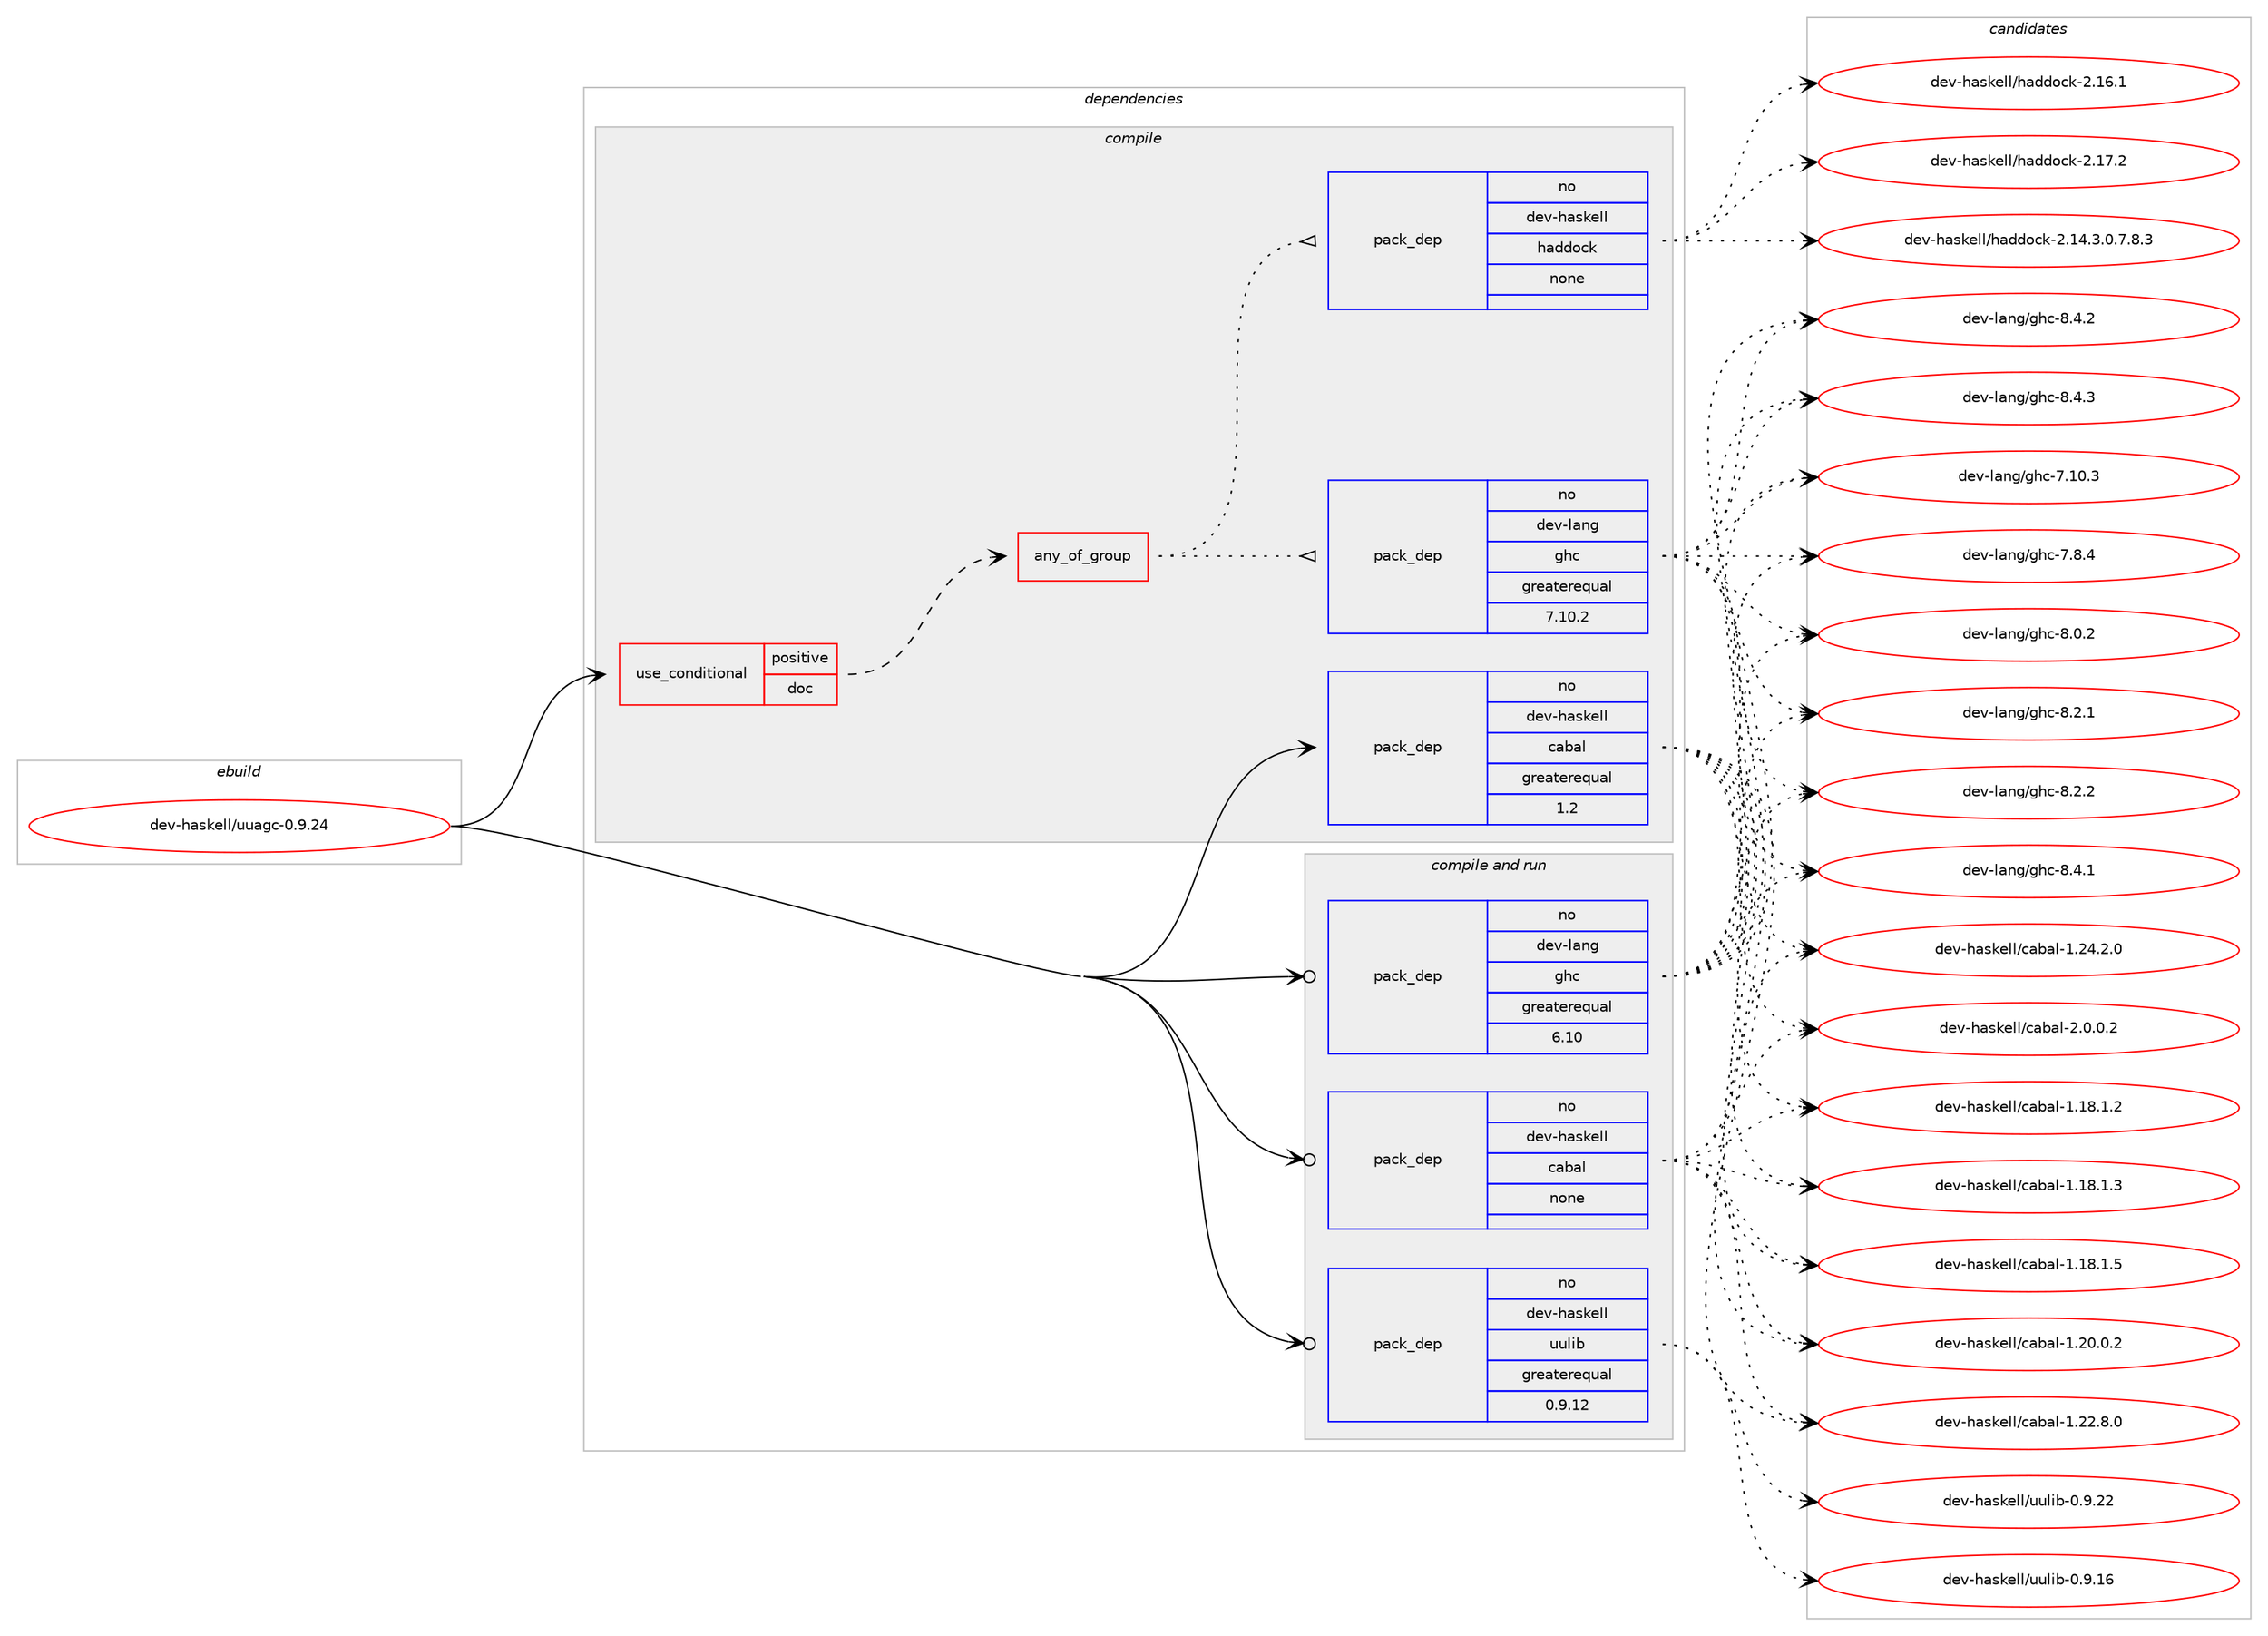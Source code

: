 digraph prolog {

# *************
# Graph options
# *************

newrank=true;
concentrate=true;
compound=true;
graph [rankdir=LR,fontname=Helvetica,fontsize=10,ranksep=1.5];#, ranksep=2.5, nodesep=0.2];
edge  [arrowhead=vee];
node  [fontname=Helvetica,fontsize=10];

# **********
# The ebuild
# **********

subgraph cluster_leftcol {
color=gray;
rank=same;
label=<<i>ebuild</i>>;
id [label="dev-haskell/uuagc-0.9.24", color=red, width=4, href="../dev-haskell/uuagc-0.9.24.svg"];
}

# ****************
# The dependencies
# ****************

subgraph cluster_midcol {
color=gray;
label=<<i>dependencies</i>>;
subgraph cluster_compile {
fillcolor="#eeeeee";
style=filled;
label=<<i>compile</i>>;
subgraph cond361925 {
dependency1346805 [label=<<TABLE BORDER="0" CELLBORDER="1" CELLSPACING="0" CELLPADDING="4"><TR><TD ROWSPAN="3" CELLPADDING="10">use_conditional</TD></TR><TR><TD>positive</TD></TR><TR><TD>doc</TD></TR></TABLE>>, shape=none, color=red];
subgraph any21727 {
dependency1346806 [label=<<TABLE BORDER="0" CELLBORDER="1" CELLSPACING="0" CELLPADDING="4"><TR><TD CELLPADDING="10">any_of_group</TD></TR></TABLE>>, shape=none, color=red];subgraph pack962601 {
dependency1346807 [label=<<TABLE BORDER="0" CELLBORDER="1" CELLSPACING="0" CELLPADDING="4" WIDTH="220"><TR><TD ROWSPAN="6" CELLPADDING="30">pack_dep</TD></TR><TR><TD WIDTH="110">no</TD></TR><TR><TD>dev-haskell</TD></TR><TR><TD>haddock</TD></TR><TR><TD>none</TD></TR><TR><TD></TD></TR></TABLE>>, shape=none, color=blue];
}
dependency1346806:e -> dependency1346807:w [weight=20,style="dotted",arrowhead="oinv"];
subgraph pack962602 {
dependency1346808 [label=<<TABLE BORDER="0" CELLBORDER="1" CELLSPACING="0" CELLPADDING="4" WIDTH="220"><TR><TD ROWSPAN="6" CELLPADDING="30">pack_dep</TD></TR><TR><TD WIDTH="110">no</TD></TR><TR><TD>dev-lang</TD></TR><TR><TD>ghc</TD></TR><TR><TD>greaterequal</TD></TR><TR><TD>7.10.2</TD></TR></TABLE>>, shape=none, color=blue];
}
dependency1346806:e -> dependency1346808:w [weight=20,style="dotted",arrowhead="oinv"];
}
dependency1346805:e -> dependency1346806:w [weight=20,style="dashed",arrowhead="vee"];
}
id:e -> dependency1346805:w [weight=20,style="solid",arrowhead="vee"];
subgraph pack962603 {
dependency1346809 [label=<<TABLE BORDER="0" CELLBORDER="1" CELLSPACING="0" CELLPADDING="4" WIDTH="220"><TR><TD ROWSPAN="6" CELLPADDING="30">pack_dep</TD></TR><TR><TD WIDTH="110">no</TD></TR><TR><TD>dev-haskell</TD></TR><TR><TD>cabal</TD></TR><TR><TD>greaterequal</TD></TR><TR><TD>1.2</TD></TR></TABLE>>, shape=none, color=blue];
}
id:e -> dependency1346809:w [weight=20,style="solid",arrowhead="vee"];
}
subgraph cluster_compileandrun {
fillcolor="#eeeeee";
style=filled;
label=<<i>compile and run</i>>;
subgraph pack962604 {
dependency1346810 [label=<<TABLE BORDER="0" CELLBORDER="1" CELLSPACING="0" CELLPADDING="4" WIDTH="220"><TR><TD ROWSPAN="6" CELLPADDING="30">pack_dep</TD></TR><TR><TD WIDTH="110">no</TD></TR><TR><TD>dev-haskell</TD></TR><TR><TD>cabal</TD></TR><TR><TD>none</TD></TR><TR><TD></TD></TR></TABLE>>, shape=none, color=blue];
}
id:e -> dependency1346810:w [weight=20,style="solid",arrowhead="odotvee"];
subgraph pack962605 {
dependency1346811 [label=<<TABLE BORDER="0" CELLBORDER="1" CELLSPACING="0" CELLPADDING="4" WIDTH="220"><TR><TD ROWSPAN="6" CELLPADDING="30">pack_dep</TD></TR><TR><TD WIDTH="110">no</TD></TR><TR><TD>dev-haskell</TD></TR><TR><TD>uulib</TD></TR><TR><TD>greaterequal</TD></TR><TR><TD>0.9.12</TD></TR></TABLE>>, shape=none, color=blue];
}
id:e -> dependency1346811:w [weight=20,style="solid",arrowhead="odotvee"];
subgraph pack962606 {
dependency1346812 [label=<<TABLE BORDER="0" CELLBORDER="1" CELLSPACING="0" CELLPADDING="4" WIDTH="220"><TR><TD ROWSPAN="6" CELLPADDING="30">pack_dep</TD></TR><TR><TD WIDTH="110">no</TD></TR><TR><TD>dev-lang</TD></TR><TR><TD>ghc</TD></TR><TR><TD>greaterequal</TD></TR><TR><TD>6.10</TD></TR></TABLE>>, shape=none, color=blue];
}
id:e -> dependency1346812:w [weight=20,style="solid",arrowhead="odotvee"];
}
subgraph cluster_run {
fillcolor="#eeeeee";
style=filled;
label=<<i>run</i>>;
}
}

# **************
# The candidates
# **************

subgraph cluster_choices {
rank=same;
color=gray;
label=<<i>candidates</i>>;

subgraph choice962601 {
color=black;
nodesep=1;
choice1001011184510497115107101108108471049710010011199107455046495246514648465546564651 [label="dev-haskell/haddock-2.14.3.0.7.8.3", color=red, width=4,href="../dev-haskell/haddock-2.14.3.0.7.8.3.svg"];
choice100101118451049711510710110810847104971001001119910745504649544649 [label="dev-haskell/haddock-2.16.1", color=red, width=4,href="../dev-haskell/haddock-2.16.1.svg"];
choice100101118451049711510710110810847104971001001119910745504649554650 [label="dev-haskell/haddock-2.17.2", color=red, width=4,href="../dev-haskell/haddock-2.17.2.svg"];
dependency1346807:e -> choice1001011184510497115107101108108471049710010011199107455046495246514648465546564651:w [style=dotted,weight="100"];
dependency1346807:e -> choice100101118451049711510710110810847104971001001119910745504649544649:w [style=dotted,weight="100"];
dependency1346807:e -> choice100101118451049711510710110810847104971001001119910745504649554650:w [style=dotted,weight="100"];
}
subgraph choice962602 {
color=black;
nodesep=1;
choice1001011184510897110103471031049945554649484651 [label="dev-lang/ghc-7.10.3", color=red, width=4,href="../dev-lang/ghc-7.10.3.svg"];
choice10010111845108971101034710310499455546564652 [label="dev-lang/ghc-7.8.4", color=red, width=4,href="../dev-lang/ghc-7.8.4.svg"];
choice10010111845108971101034710310499455646484650 [label="dev-lang/ghc-8.0.2", color=red, width=4,href="../dev-lang/ghc-8.0.2.svg"];
choice10010111845108971101034710310499455646504649 [label="dev-lang/ghc-8.2.1", color=red, width=4,href="../dev-lang/ghc-8.2.1.svg"];
choice10010111845108971101034710310499455646504650 [label="dev-lang/ghc-8.2.2", color=red, width=4,href="../dev-lang/ghc-8.2.2.svg"];
choice10010111845108971101034710310499455646524649 [label="dev-lang/ghc-8.4.1", color=red, width=4,href="../dev-lang/ghc-8.4.1.svg"];
choice10010111845108971101034710310499455646524650 [label="dev-lang/ghc-8.4.2", color=red, width=4,href="../dev-lang/ghc-8.4.2.svg"];
choice10010111845108971101034710310499455646524651 [label="dev-lang/ghc-8.4.3", color=red, width=4,href="../dev-lang/ghc-8.4.3.svg"];
dependency1346808:e -> choice1001011184510897110103471031049945554649484651:w [style=dotted,weight="100"];
dependency1346808:e -> choice10010111845108971101034710310499455546564652:w [style=dotted,weight="100"];
dependency1346808:e -> choice10010111845108971101034710310499455646484650:w [style=dotted,weight="100"];
dependency1346808:e -> choice10010111845108971101034710310499455646504649:w [style=dotted,weight="100"];
dependency1346808:e -> choice10010111845108971101034710310499455646504650:w [style=dotted,weight="100"];
dependency1346808:e -> choice10010111845108971101034710310499455646524649:w [style=dotted,weight="100"];
dependency1346808:e -> choice10010111845108971101034710310499455646524650:w [style=dotted,weight="100"];
dependency1346808:e -> choice10010111845108971101034710310499455646524651:w [style=dotted,weight="100"];
}
subgraph choice962603 {
color=black;
nodesep=1;
choice10010111845104971151071011081084799979897108454946495646494650 [label="dev-haskell/cabal-1.18.1.2", color=red, width=4,href="../dev-haskell/cabal-1.18.1.2.svg"];
choice10010111845104971151071011081084799979897108454946495646494651 [label="dev-haskell/cabal-1.18.1.3", color=red, width=4,href="../dev-haskell/cabal-1.18.1.3.svg"];
choice10010111845104971151071011081084799979897108454946495646494653 [label="dev-haskell/cabal-1.18.1.5", color=red, width=4,href="../dev-haskell/cabal-1.18.1.5.svg"];
choice10010111845104971151071011081084799979897108454946504846484650 [label="dev-haskell/cabal-1.20.0.2", color=red, width=4,href="../dev-haskell/cabal-1.20.0.2.svg"];
choice10010111845104971151071011081084799979897108454946505046564648 [label="dev-haskell/cabal-1.22.8.0", color=red, width=4,href="../dev-haskell/cabal-1.22.8.0.svg"];
choice10010111845104971151071011081084799979897108454946505246504648 [label="dev-haskell/cabal-1.24.2.0", color=red, width=4,href="../dev-haskell/cabal-1.24.2.0.svg"];
choice100101118451049711510710110810847999798971084550464846484650 [label="dev-haskell/cabal-2.0.0.2", color=red, width=4,href="../dev-haskell/cabal-2.0.0.2.svg"];
dependency1346809:e -> choice10010111845104971151071011081084799979897108454946495646494650:w [style=dotted,weight="100"];
dependency1346809:e -> choice10010111845104971151071011081084799979897108454946495646494651:w [style=dotted,weight="100"];
dependency1346809:e -> choice10010111845104971151071011081084799979897108454946495646494653:w [style=dotted,weight="100"];
dependency1346809:e -> choice10010111845104971151071011081084799979897108454946504846484650:w [style=dotted,weight="100"];
dependency1346809:e -> choice10010111845104971151071011081084799979897108454946505046564648:w [style=dotted,weight="100"];
dependency1346809:e -> choice10010111845104971151071011081084799979897108454946505246504648:w [style=dotted,weight="100"];
dependency1346809:e -> choice100101118451049711510710110810847999798971084550464846484650:w [style=dotted,weight="100"];
}
subgraph choice962604 {
color=black;
nodesep=1;
choice10010111845104971151071011081084799979897108454946495646494650 [label="dev-haskell/cabal-1.18.1.2", color=red, width=4,href="../dev-haskell/cabal-1.18.1.2.svg"];
choice10010111845104971151071011081084799979897108454946495646494651 [label="dev-haskell/cabal-1.18.1.3", color=red, width=4,href="../dev-haskell/cabal-1.18.1.3.svg"];
choice10010111845104971151071011081084799979897108454946495646494653 [label="dev-haskell/cabal-1.18.1.5", color=red, width=4,href="../dev-haskell/cabal-1.18.1.5.svg"];
choice10010111845104971151071011081084799979897108454946504846484650 [label="dev-haskell/cabal-1.20.0.2", color=red, width=4,href="../dev-haskell/cabal-1.20.0.2.svg"];
choice10010111845104971151071011081084799979897108454946505046564648 [label="dev-haskell/cabal-1.22.8.0", color=red, width=4,href="../dev-haskell/cabal-1.22.8.0.svg"];
choice10010111845104971151071011081084799979897108454946505246504648 [label="dev-haskell/cabal-1.24.2.0", color=red, width=4,href="../dev-haskell/cabal-1.24.2.0.svg"];
choice100101118451049711510710110810847999798971084550464846484650 [label="dev-haskell/cabal-2.0.0.2", color=red, width=4,href="../dev-haskell/cabal-2.0.0.2.svg"];
dependency1346810:e -> choice10010111845104971151071011081084799979897108454946495646494650:w [style=dotted,weight="100"];
dependency1346810:e -> choice10010111845104971151071011081084799979897108454946495646494651:w [style=dotted,weight="100"];
dependency1346810:e -> choice10010111845104971151071011081084799979897108454946495646494653:w [style=dotted,weight="100"];
dependency1346810:e -> choice10010111845104971151071011081084799979897108454946504846484650:w [style=dotted,weight="100"];
dependency1346810:e -> choice10010111845104971151071011081084799979897108454946505046564648:w [style=dotted,weight="100"];
dependency1346810:e -> choice10010111845104971151071011081084799979897108454946505246504648:w [style=dotted,weight="100"];
dependency1346810:e -> choice100101118451049711510710110810847999798971084550464846484650:w [style=dotted,weight="100"];
}
subgraph choice962605 {
color=black;
nodesep=1;
choice1001011184510497115107101108108471171171081059845484657464954 [label="dev-haskell/uulib-0.9.16", color=red, width=4,href="../dev-haskell/uulib-0.9.16.svg"];
choice1001011184510497115107101108108471171171081059845484657465050 [label="dev-haskell/uulib-0.9.22", color=red, width=4,href="../dev-haskell/uulib-0.9.22.svg"];
dependency1346811:e -> choice1001011184510497115107101108108471171171081059845484657464954:w [style=dotted,weight="100"];
dependency1346811:e -> choice1001011184510497115107101108108471171171081059845484657465050:w [style=dotted,weight="100"];
}
subgraph choice962606 {
color=black;
nodesep=1;
choice1001011184510897110103471031049945554649484651 [label="dev-lang/ghc-7.10.3", color=red, width=4,href="../dev-lang/ghc-7.10.3.svg"];
choice10010111845108971101034710310499455546564652 [label="dev-lang/ghc-7.8.4", color=red, width=4,href="../dev-lang/ghc-7.8.4.svg"];
choice10010111845108971101034710310499455646484650 [label="dev-lang/ghc-8.0.2", color=red, width=4,href="../dev-lang/ghc-8.0.2.svg"];
choice10010111845108971101034710310499455646504649 [label="dev-lang/ghc-8.2.1", color=red, width=4,href="../dev-lang/ghc-8.2.1.svg"];
choice10010111845108971101034710310499455646504650 [label="dev-lang/ghc-8.2.2", color=red, width=4,href="../dev-lang/ghc-8.2.2.svg"];
choice10010111845108971101034710310499455646524649 [label="dev-lang/ghc-8.4.1", color=red, width=4,href="../dev-lang/ghc-8.4.1.svg"];
choice10010111845108971101034710310499455646524650 [label="dev-lang/ghc-8.4.2", color=red, width=4,href="../dev-lang/ghc-8.4.2.svg"];
choice10010111845108971101034710310499455646524651 [label="dev-lang/ghc-8.4.3", color=red, width=4,href="../dev-lang/ghc-8.4.3.svg"];
dependency1346812:e -> choice1001011184510897110103471031049945554649484651:w [style=dotted,weight="100"];
dependency1346812:e -> choice10010111845108971101034710310499455546564652:w [style=dotted,weight="100"];
dependency1346812:e -> choice10010111845108971101034710310499455646484650:w [style=dotted,weight="100"];
dependency1346812:e -> choice10010111845108971101034710310499455646504649:w [style=dotted,weight="100"];
dependency1346812:e -> choice10010111845108971101034710310499455646504650:w [style=dotted,weight="100"];
dependency1346812:e -> choice10010111845108971101034710310499455646524649:w [style=dotted,weight="100"];
dependency1346812:e -> choice10010111845108971101034710310499455646524650:w [style=dotted,weight="100"];
dependency1346812:e -> choice10010111845108971101034710310499455646524651:w [style=dotted,weight="100"];
}
}

}
